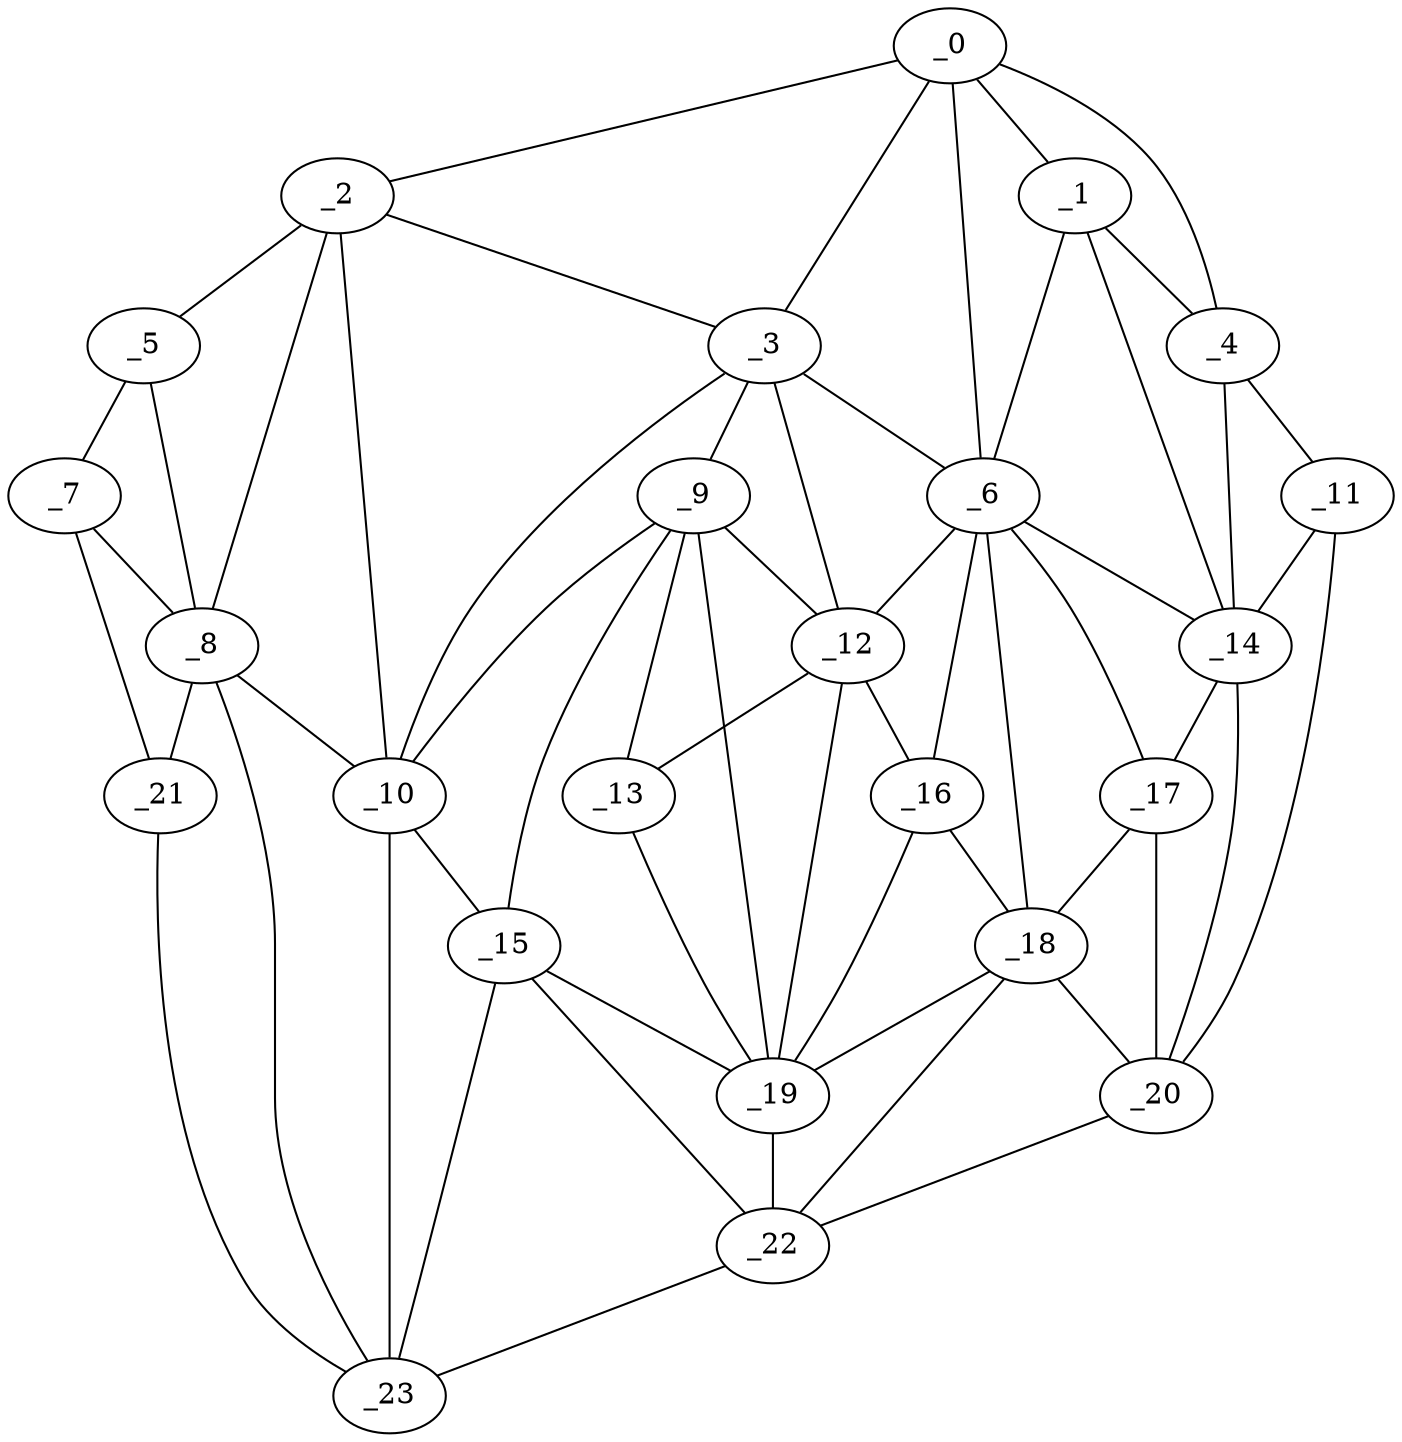 graph "obj61__300.gxl" {
	_0	 [x=39,
		y=41];
	_1	 [x=44,
		y=33];
	_0 -- _1	 [valence=2];
	_2	 [x=44,
		y=98];
	_0 -- _2	 [valence=1];
	_3	 [x=46,
		y=86];
	_0 -- _3	 [valence=2];
	_4	 [x=47,
		y=7];
	_0 -- _4	 [valence=1];
	_6	 [x=50,
		y=53];
	_0 -- _6	 [valence=1];
	_1 -- _4	 [valence=1];
	_1 -- _6	 [valence=2];
	_14	 [x=82,
		y=31];
	_1 -- _14	 [valence=1];
	_2 -- _3	 [valence=1];
	_5	 [x=48,
		y=118];
	_2 -- _5	 [valence=1];
	_8	 [x=63,
		y=117];
	_2 -- _8	 [valence=2];
	_10	 [x=76,
		y=96];
	_2 -- _10	 [valence=2];
	_3 -- _6	 [valence=2];
	_9	 [x=76,
		y=86];
	_3 -- _9	 [valence=2];
	_3 -- _10	 [valence=2];
	_12	 [x=81,
		y=72];
	_3 -- _12	 [valence=1];
	_11	 [x=77,
		y=5];
	_4 -- _11	 [valence=1];
	_4 -- _14	 [valence=2];
	_7	 [x=50,
		y=122];
	_5 -- _7	 [valence=1];
	_5 -- _8	 [valence=2];
	_6 -- _12	 [valence=2];
	_6 -- _14	 [valence=2];
	_16	 [x=85,
		y=66];
	_6 -- _16	 [valence=2];
	_17	 [x=87,
		y=52];
	_6 -- _17	 [valence=1];
	_18	 [x=87,
		y=60];
	_6 -- _18	 [valence=2];
	_7 -- _8	 [valence=1];
	_21	 [x=89,
		y=118];
	_7 -- _21	 [valence=1];
	_8 -- _10	 [valence=1];
	_8 -- _21	 [valence=1];
	_23	 [x=90,
		y=110];
	_8 -- _23	 [valence=1];
	_9 -- _10	 [valence=1];
	_9 -- _12	 [valence=2];
	_13	 [x=81,
		y=80];
	_9 -- _13	 [valence=2];
	_15	 [x=84,
		y=95];
	_9 -- _15	 [valence=2];
	_19	 [x=88,
		y=82];
	_9 -- _19	 [valence=1];
	_10 -- _15	 [valence=2];
	_10 -- _23	 [valence=2];
	_11 -- _14	 [valence=1];
	_20	 [x=89,
		y=39];
	_11 -- _20	 [valence=1];
	_12 -- _13	 [valence=1];
	_12 -- _16	 [valence=2];
	_12 -- _19	 [valence=2];
	_13 -- _19	 [valence=2];
	_14 -- _17	 [valence=2];
	_14 -- _20	 [valence=2];
	_15 -- _19	 [valence=1];
	_22	 [x=90,
		y=92];
	_15 -- _22	 [valence=1];
	_15 -- _23	 [valence=1];
	_16 -- _18	 [valence=2];
	_16 -- _19	 [valence=2];
	_17 -- _18	 [valence=2];
	_17 -- _20	 [valence=1];
	_18 -- _19	 [valence=1];
	_18 -- _20	 [valence=2];
	_18 -- _22	 [valence=1];
	_19 -- _22	 [valence=2];
	_20 -- _22	 [valence=1];
	_21 -- _23	 [valence=1];
	_22 -- _23	 [valence=1];
}
